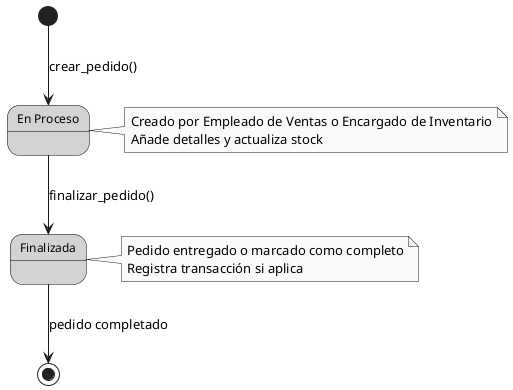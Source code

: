 @startuml Diagrama_Estados_Pedido

' Estados
[*] --> En_Proceso : crear_pedido()
state "En Proceso" as En_Proceso
En_Proceso --> Finalizada : finalizar_pedido()
Finalizada --> [*] : pedido completado

' Notas para transiciones
note right of En_Proceso
  Creado por Empleado de Ventas o Encargado de Inventario
  Añade detalles y actualiza stock
end note

note right of Finalizada
  Pedido entregado o marcado como completo
  Registra transacción si aplica
end note

' Estilización
skinparam monochrome true
skinparam state {
  BackgroundColor LightGray
  BorderColor Black
  FontSize 12
}
skinparam arrowColor Black

@enduml